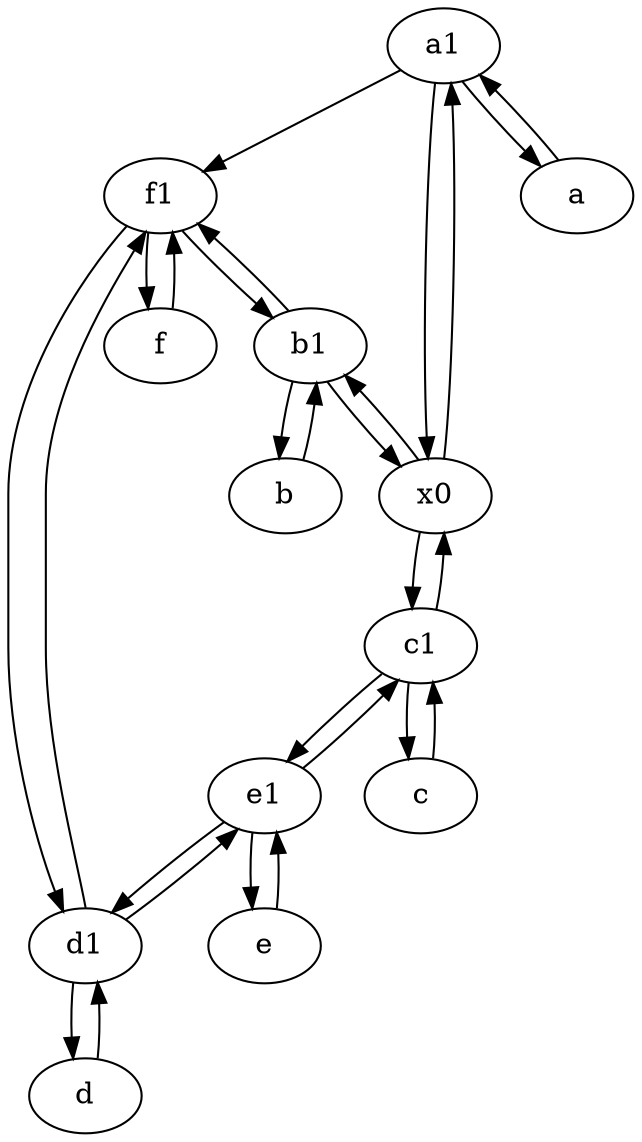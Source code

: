 digraph  {
	a1 [pos="40,15!"];
	b [pos="50,20!"];
	c [pos="20,10!"];
	f1;
	b1 [pos="45,20!"];
	x0;
	d [pos="20,30!"];
	d1 [pos="25,30!"];
	a [pos="40,10!"];
	e1 [pos="25,45!"];
	c1 [pos="30,15!"];
	f [pos="15,45!"];
	e [pos="30,50!"];
	f1 -> b1;
	x0 -> b1;
	e1 -> d1;
	e -> e1;
	f1 -> f;
	a -> a1;
	d -> d1;
	c -> c1;
	b1 -> b;
	a1 -> f1;
	b -> b1;
	b1 -> x0;
	x0 -> c1;
	c1 -> x0;
	a1 -> x0;
	c1 -> c;
	d1 -> f1;
	d1 -> d;
	f1 -> d1;
	c1 -> e1;
	e1 -> c1;
	b1 -> f1;
	x0 -> a1;
	d1 -> e1;
	e1 -> e;
	a1 -> a;
	f -> f1;

	}